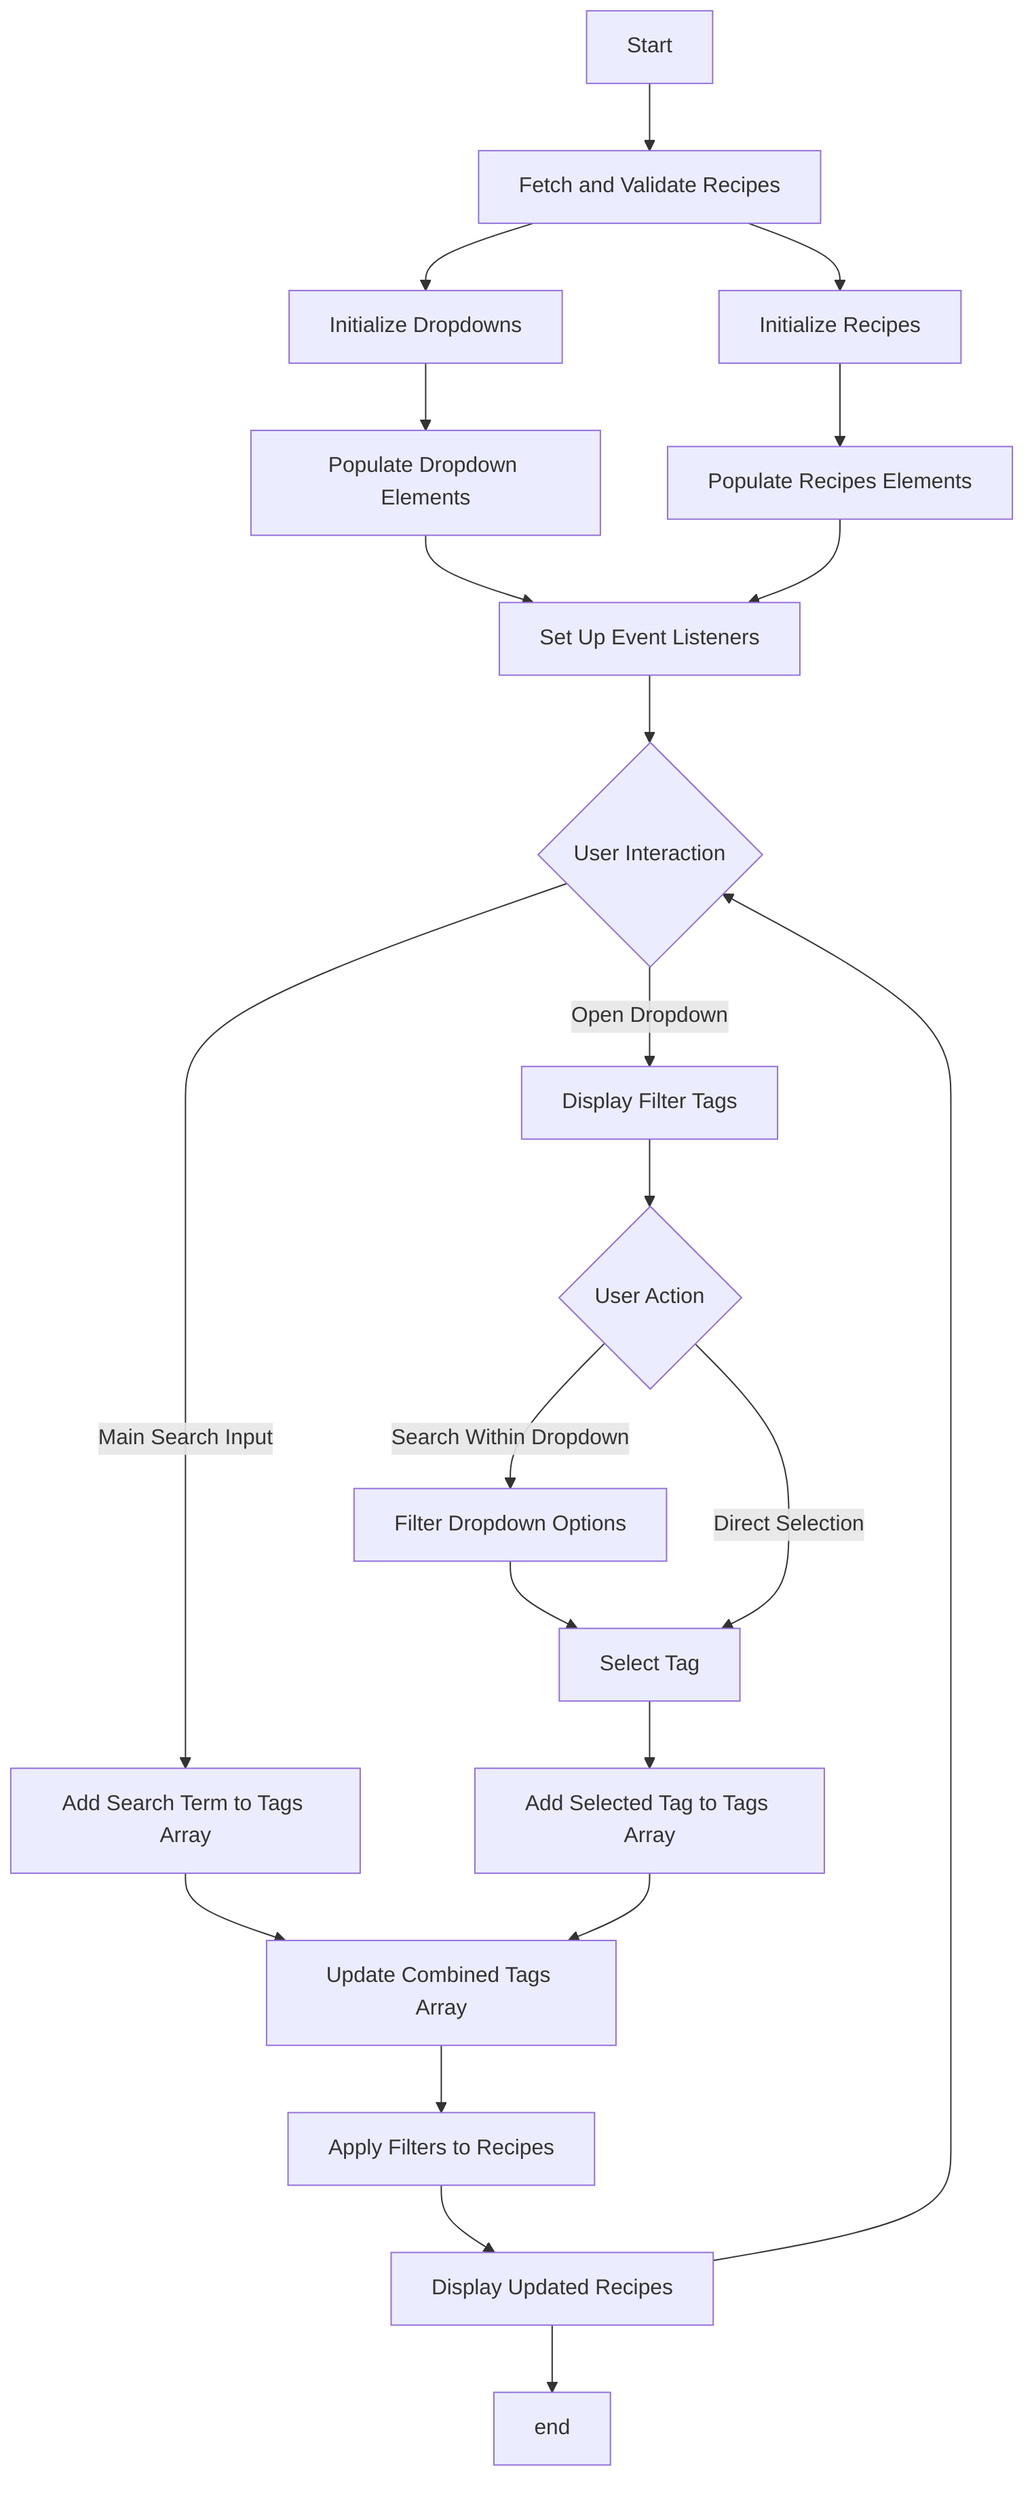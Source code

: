 graph TD
    A[Start] --> B[Fetch and Validate Recipes]
    B --> C[Initialize Dropdowns]
    B --> D[Initialize Recipes]
    C --> E[Populate Dropdown Elements]
    D --> F[Populate Recipes Elements]
    E --> G[Set Up Event Listeners]
    F --> G
    G --> H{User Interaction}
    H -->|Main Search Input| I[Add Search Term to Tags Array]
    H -->|Open Dropdown| J[Display Filter Tags]
    J --> K{User Action}
    K -->|Search Within Dropdown| L[Filter Dropdown Options]
    L --> M[Select Tag]
    K -->|Direct Selection| M
    M --> N[Add Selected Tag to Tags Array]
    I --> O[Update Combined Tags Array]
    N --> O
    O --> P[Apply Filters to Recipes]
    P --> Q[Display Updated Recipes]
    Q --> H
    Q --> R[end]